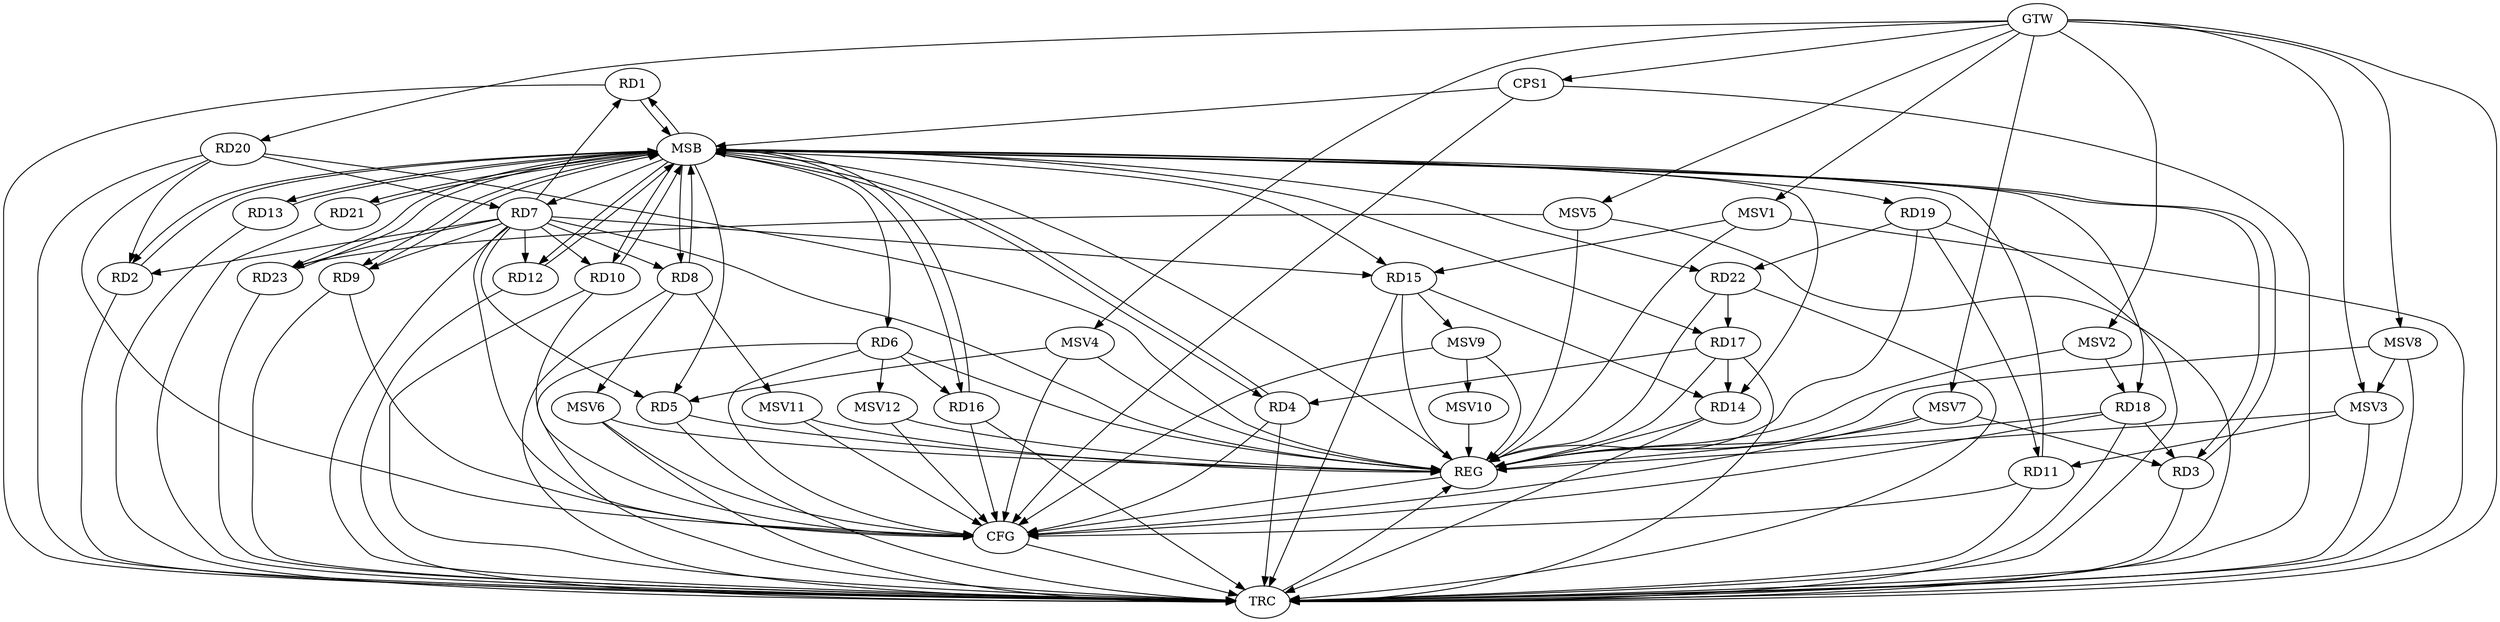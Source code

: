 strict digraph G {
  RD1 [ label="RD1" ];
  RD2 [ label="RD2" ];
  RD3 [ label="RD3" ];
  RD4 [ label="RD4" ];
  RD5 [ label="RD5" ];
  RD6 [ label="RD6" ];
  RD7 [ label="RD7" ];
  RD8 [ label="RD8" ];
  RD9 [ label="RD9" ];
  RD10 [ label="RD10" ];
  RD11 [ label="RD11" ];
  RD12 [ label="RD12" ];
  RD13 [ label="RD13" ];
  RD14 [ label="RD14" ];
  RD15 [ label="RD15" ];
  RD16 [ label="RD16" ];
  RD17 [ label="RD17" ];
  RD18 [ label="RD18" ];
  RD19 [ label="RD19" ];
  RD20 [ label="RD20" ];
  RD21 [ label="RD21" ];
  RD22 [ label="RD22" ];
  RD23 [ label="RD23" ];
  CPS1 [ label="CPS1" ];
  GTW [ label="GTW" ];
  REG [ label="REG" ];
  MSB [ label="MSB" ];
  CFG [ label="CFG" ];
  TRC [ label="TRC" ];
  MSV1 [ label="MSV1" ];
  MSV2 [ label="MSV2" ];
  MSV3 [ label="MSV3" ];
  MSV4 [ label="MSV4" ];
  MSV5 [ label="MSV5" ];
  MSV6 [ label="MSV6" ];
  MSV7 [ label="MSV7" ];
  MSV8 [ label="MSV8" ];
  MSV9 [ label="MSV9" ];
  MSV10 [ label="MSV10" ];
  MSV11 [ label="MSV11" ];
  MSV12 [ label="MSV12" ];
  RD7 -> RD2;
  RD20 -> RD2;
  RD18 -> RD3;
  RD17 -> RD4;
  RD7 -> RD5;
  RD6 -> RD16;
  RD7 -> RD8;
  RD7 -> RD10;
  RD20 -> RD7;
  RD19 -> RD11;
  RD15 -> RD14;
  RD17 -> RD14;
  RD22 -> RD17;
  RD19 -> RD22;
  GTW -> RD20;
  GTW -> CPS1;
  RD5 -> REG;
  RD6 -> REG;
  RD7 -> REG;
  RD14 -> REG;
  RD15 -> REG;
  RD17 -> REG;
  RD18 -> REG;
  RD19 -> REG;
  RD20 -> REG;
  RD22 -> REG;
  RD1 -> MSB;
  MSB -> RD4;
  MSB -> REG;
  RD2 -> MSB;
  MSB -> RD3;
  MSB -> RD8;
  RD3 -> MSB;
  MSB -> RD14;
  MSB -> RD15;
  RD4 -> MSB;
  MSB -> RD1;
  MSB -> RD2;
  MSB -> RD9;
  MSB -> RD18;
  RD8 -> MSB;
  MSB -> RD7;
  MSB -> RD21;
  RD9 -> MSB;
  RD10 -> MSB;
  MSB -> RD6;
  MSB -> RD16;
  RD11 -> MSB;
  MSB -> RD10;
  RD12 -> MSB;
  MSB -> RD13;
  RD13 -> MSB;
  RD16 -> MSB;
  MSB -> RD17;
  MSB -> RD22;
  RD21 -> MSB;
  MSB -> RD19;
  MSB -> RD23;
  RD23 -> MSB;
  MSB -> RD12;
  CPS1 -> MSB;
  MSB -> RD5;
  RD6 -> CFG;
  RD10 -> CFG;
  RD16 -> CFG;
  RD11 -> CFG;
  RD18 -> CFG;
  RD9 -> CFG;
  RD4 -> CFG;
  CPS1 -> CFG;
  RD7 -> CFG;
  RD20 -> CFG;
  REG -> CFG;
  RD1 -> TRC;
  RD2 -> TRC;
  RD3 -> TRC;
  RD4 -> TRC;
  RD5 -> TRC;
  RD6 -> TRC;
  RD7 -> TRC;
  RD8 -> TRC;
  RD9 -> TRC;
  RD10 -> TRC;
  RD11 -> TRC;
  RD12 -> TRC;
  RD13 -> TRC;
  RD14 -> TRC;
  RD15 -> TRC;
  RD16 -> TRC;
  RD17 -> TRC;
  RD18 -> TRC;
  RD19 -> TRC;
  RD20 -> TRC;
  RD21 -> TRC;
  RD22 -> TRC;
  RD23 -> TRC;
  CPS1 -> TRC;
  GTW -> TRC;
  CFG -> TRC;
  TRC -> REG;
  RD7 -> RD15;
  RD7 -> RD23;
  RD7 -> RD12;
  RD7 -> RD1;
  RD7 -> RD9;
  MSV1 -> RD15;
  GTW -> MSV1;
  MSV1 -> REG;
  MSV1 -> TRC;
  MSV2 -> RD18;
  GTW -> MSV2;
  MSV2 -> REG;
  MSV3 -> RD11;
  GTW -> MSV3;
  MSV3 -> REG;
  MSV3 -> TRC;
  MSV4 -> RD5;
  GTW -> MSV4;
  MSV4 -> REG;
  MSV4 -> CFG;
  MSV5 -> RD23;
  GTW -> MSV5;
  MSV5 -> REG;
  MSV5 -> TRC;
  RD8 -> MSV6;
  MSV6 -> REG;
  MSV6 -> TRC;
  MSV6 -> CFG;
  MSV7 -> RD3;
  GTW -> MSV7;
  MSV7 -> REG;
  MSV7 -> CFG;
  MSV8 -> MSV3;
  GTW -> MSV8;
  MSV8 -> REG;
  MSV8 -> TRC;
  RD15 -> MSV9;
  MSV9 -> REG;
  MSV9 -> CFG;
  MSV9 -> MSV10;
  MSV10 -> REG;
  RD8 -> MSV11;
  MSV11 -> REG;
  MSV11 -> CFG;
  RD6 -> MSV12;
  MSV12 -> REG;
  MSV12 -> CFG;
}
